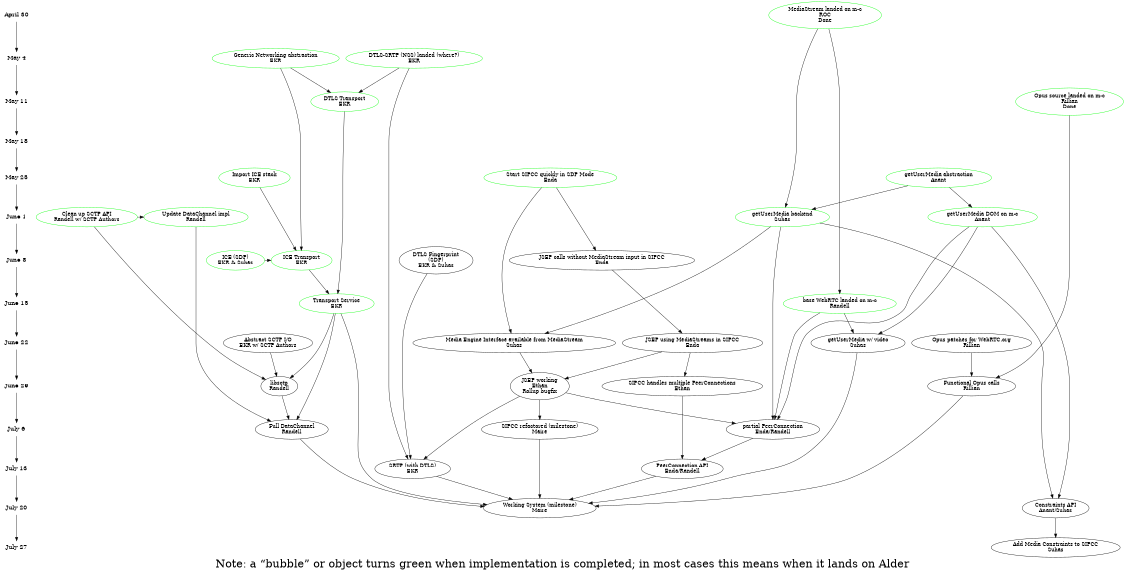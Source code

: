 digraph G {
labelloc="b";
fontsize=30;
style=bold;
label="Note: a “bubble” or object turns green when implementation is completed; in most cases this means when it lands on Alder"

ranksep=.75; size = "7.5,7.5";
{
node [shape=plaintext, fontsize=16]; /* the time-line graph */ 
     "April 30"-> "May 4"-> "May 11"-> "May 18"-> "May 25"-> "June 1"-> "June 8"-> "June 15"-> "June 22"-> "June 29"-> "July 6"-> "July 13"-> "July 20"-> "July 27"
}

	{rank = same; "April 30";
	   mediastream [label = "MediaStream landed on m-c\nROC\nDone" color=green];
        }
        
        {
           rank = same; "May 4";
	   genericio [label = "Generic Networking abstraction\nEKR", color=green]
	   dtlssrtp [label = "DTLS-SRTP (NSS) landed (where?)\nEKR" color=green]
        }

	{rank = same; "May 11";
	   opussrc [label = "Opus source landed on m-c\nRillian\nDone" color = green]
	   dtlstransport [label = "DTLS Transport\nEKR"  color=green];
	}
        mediastream->getusermedia
	dtlssrtp -> dtlstransport
	genericio -> dtlstransport

	{rank = same; "May 18";
	}
	
	{rank = same; "May 25";
	   getusermedia_abstract [label = "getUserMedia abstraction\nAnant" color=green]
	   nicer [label = "Import ICE stack\nEKR", color=green];
	   sipccsdp [ label = "Start SIPCC quickly in SDP Mode\nEnda" color=green];
        }	   	   
	getusermedia_abstract->getusermedia_DOM
	getusermedia_abstract->getusermedia
	webrtc->peerconnection_first

	{rank = same; "June 1";
	   sctpupdate [label = "Clean up SCTP API\nRandell w/ SCTP Authors" color=green];
	   datachannelupdate [label = "Update DataChannel impl\nRandell" color=green];
	   getusermedia [label = "getUserMedia backend\nSuhas" color=green]
	   getusermedia_DOM [label = "getUserMedia DOM on m-c\nAnant" color=green]
        }
	getusermedia -> peerconnection_first
	getusermedia_DOM -> peerconnection_first

	{rank = same; "June 8";
	   icetransport [ label = "ICE Transport\nEKR", color=green];
	   dtlsfingerprint [ label = "DTLS Fingerprint\n(SDP)\nEKR & Suhas"];
	   iceparams [label = "ICE (SDP)\nEKR & Suhas", color=green];
           sipccjsep [ label = "JSEP calls without MediaStream input in SIPCC\nEnda"];
	}

	nicer -> icetransport
	genericio -> icetransport
	iceparams -> icetransport
        sipccsdp -> sipccjsep

	{rank = same; "June 15";
	   webrtc [label = "base WebRTC landed on m-c\nRandell" color=green];
	   transport [label = "Transport Service\nEKR", color=green];
	} 
	mediastream -> webrtc;
	getusermedia_DOM -> constraints;
	getusermedia -> constraints;
	dtlstransport -> transport
	icetransport -> transport
	sipccjsep -> sipccjsepmediastreams
	getusermedia -> sipccmediaengine
        sipccsdp -> sipccmediaengine

        {rank = same; "June 22"; 
           sipccjsepmediastreams [label = "JSEP using MediaStreams in SIPCC\nEnda"];
           sipccmediaengine [label = "Media Engine Interface available from MediaStream\nSuhas"];
          opuswebrtc [label = "Opus patches for WebRTC.org\nRillian"];
          getusermedia_video [label = "getUserMedia w/ video\nSuhas"]
	   sctpio [ label = "Abstract SCTP I/O\nEKR w/ SCTP Authors"]
        }
	sipccjsepmediastreams -> JSEP
	sipccmediaengine -> JSEP
        sipccjsepmediastreams -> sipccmultipeerconn
	constraints -> sipccmediaconstraints
	getusermedia_DOM -> getusermedia_video
	webrtc -> getusermedia_video

        {rank = same; "June 29"; 
	  JSEP [ label = "JSEP working\nEthan\nRollup bugfix"]; 
          sctp_library [label = "libsctp\nRandell"];
          sipccmultipeerconn [label = "SIPCC handles multiple PeerConnections\nEthan"];
	   opus [ label = "Functional Opus calls\nRillian"];
	}

        {rank = same; "July 6"; 
	   datachannel [label = "Full DataChannel\nRandell"];
	   peerconnection_first [label = "partial PeerConnection\nEnda/Randell"];
	   sipccrefactor [label = "SIPCC refactored (milestone)\nMaire"];
	}

        dtlsfingerprint -> srtp
	dtlssrtp -> srtp
	JSEP -> srtp
	JSEP -> peerconnection_first
        JSEP -> sipccrefactor
	opussrc -> opus
	opuswebrtc -> opus

        {rank = same; "July 13"; 
	   srtp [label = "SRTP (with DTLS)\nEKR"] 
	   peerconnection [label = "PeerConnection API\nEnda/Randell"];
	}
	peerconnection_first -> peerconnection
        sipccmultipeerconn -> peerconnection

        {rank = same; "July 20"; 
	   constraints [label = "Constraints API\nAnant/Suhas"];
	   working [ label = "Working System (milestone)\nMaire" ] 
	}

        {rank = same; "July 27"; 
          sipccmediaconstraints [ label = "Add Media Constraints to SIPCC\nSuhas"]; 
	}

	transport -> working
	transport -> datachannel
	peerconnection -> working
	sctpio-> sctp_library
	sctpupdate -> sctp_library
	sctpupdate -> datachannelupdate
	datachannelupdate -> datachannel
	sctp_library -> datachannel
	transport -> sctp_library
	datachannel -> working
	srtp -> working
	opus -> working
	sipccrefactor -> working
	getusermedia_video -> working

}
